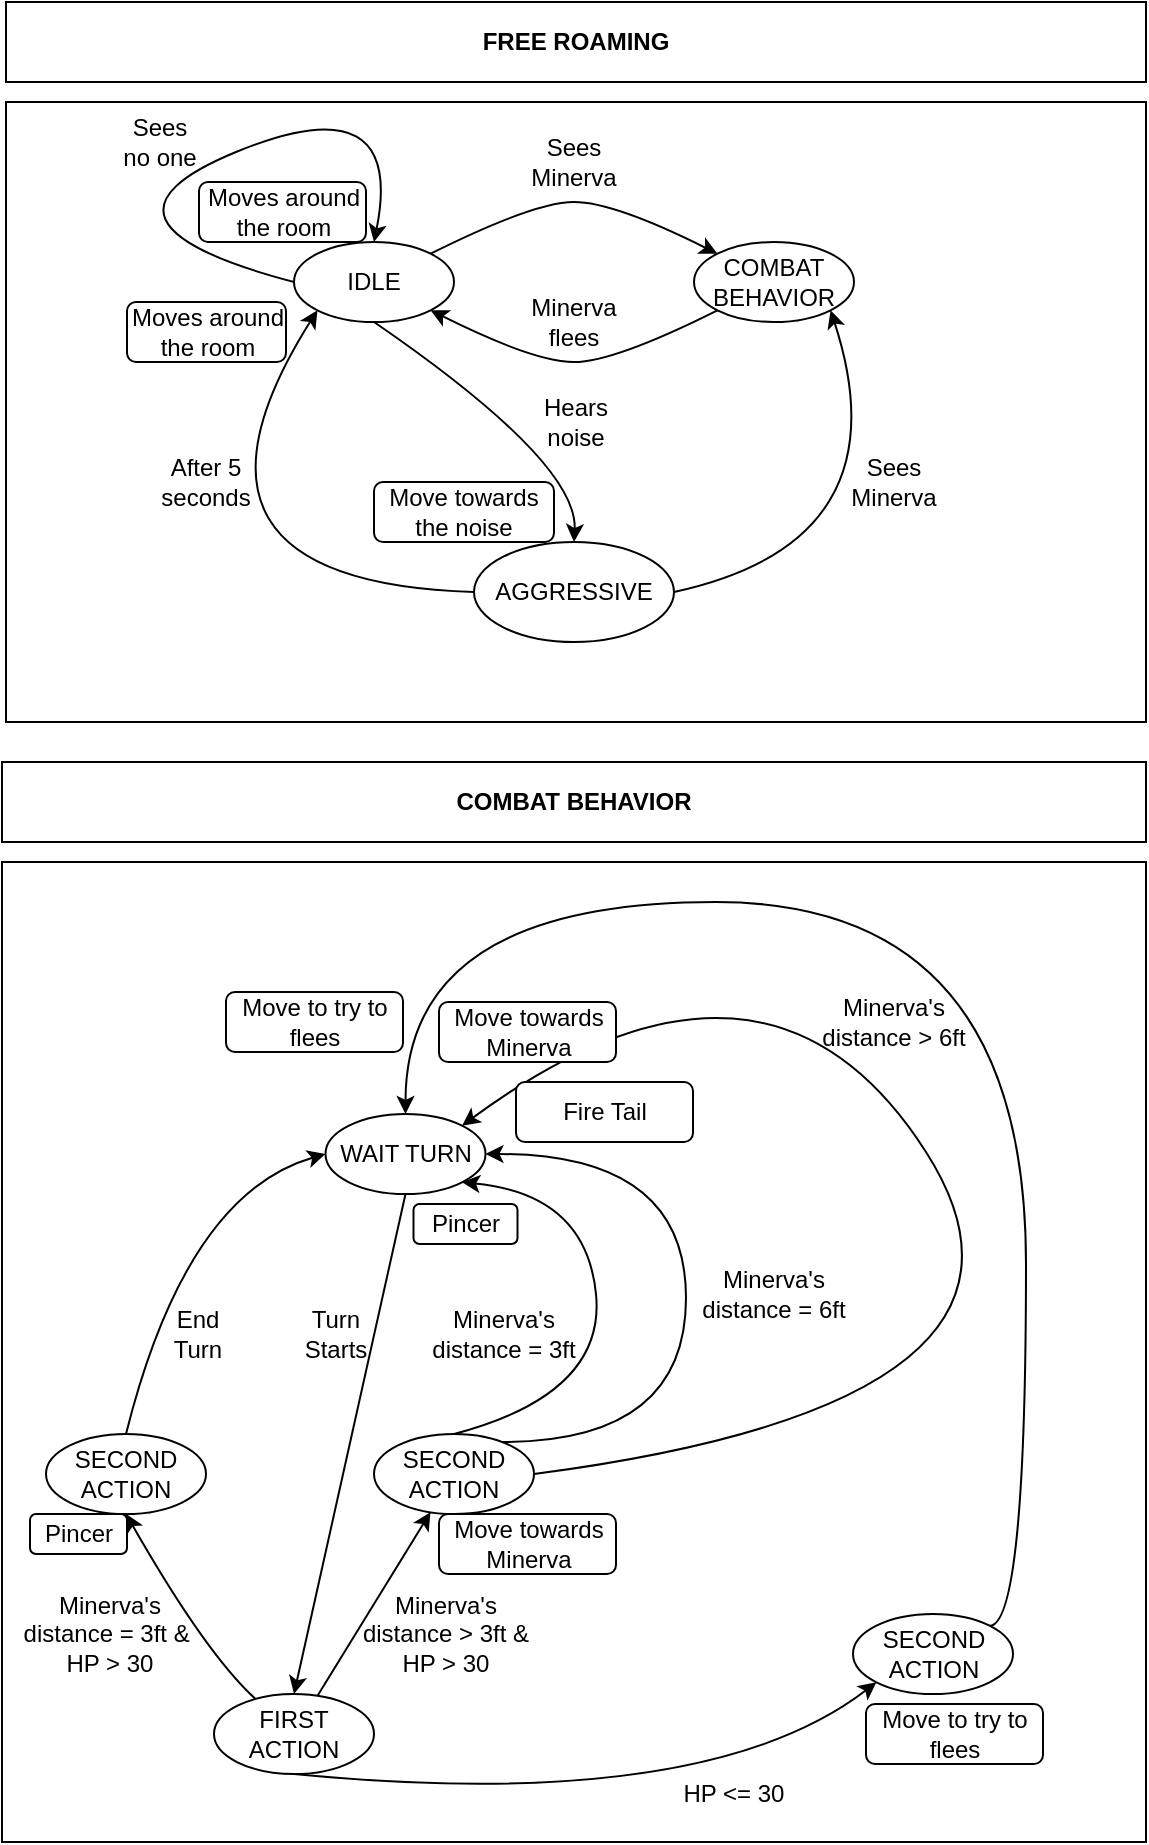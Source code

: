 <mxfile version="13.10.6" type="device"><diagram id="8gX5AlxMuqcwr_Vli5Bi" name="Page-1"><mxGraphModel dx="1422" dy="705" grid="1" gridSize="10" guides="1" tooltips="1" connect="1" arrows="1" fold="1" page="1" pageScale="1" pageWidth="827" pageHeight="1169" math="0" shadow="0"><root><mxCell id="0"/><mxCell id="1" parent="0"/><mxCell id="YDH0O2rl7Gbi4XmpD5QN-3" value="&lt;b&gt;COMBAT BEHAVIOR&lt;/b&gt;" style="rounded=0;whiteSpace=wrap;html=1;" parent="1" vertex="1"><mxGeometry x="128" y="480" width="572" height="40" as="geometry"/></mxCell><mxCell id="6dqQPeZfZddGz6Eh8Qi5-1" value="" style="rounded=0;whiteSpace=wrap;html=1;" parent="1" vertex="1"><mxGeometry x="130" y="150" width="570" height="310" as="geometry"/></mxCell><mxCell id="6dqQPeZfZddGz6Eh8Qi5-2" value="IDLE" style="ellipse;whiteSpace=wrap;html=1;" parent="1" vertex="1"><mxGeometry x="274" y="220" width="80" height="40" as="geometry"/></mxCell><mxCell id="6dqQPeZfZddGz6Eh8Qi5-3" value="COMBAT BEHAVIOR" style="ellipse;whiteSpace=wrap;html=1;" parent="1" vertex="1"><mxGeometry x="474" y="220" width="80" height="40" as="geometry"/></mxCell><mxCell id="6dqQPeZfZddGz6Eh8Qi5-4" value="" style="curved=1;endArrow=classic;html=1;entryX=0;entryY=0;entryDx=0;entryDy=0;exitX=1;exitY=0;exitDx=0;exitDy=0;" parent="1" source="6dqQPeZfZddGz6Eh8Qi5-2" target="6dqQPeZfZddGz6Eh8Qi5-3" edge="1"><mxGeometry width="50" height="50" relative="1" as="geometry"><mxPoint x="222" y="192" as="sourcePoint"/><mxPoint x="514" y="210" as="targetPoint"/><Array as="points"><mxPoint x="394" y="200"/><mxPoint x="434" y="200"/></Array></mxGeometry></mxCell><mxCell id="6dqQPeZfZddGz6Eh8Qi5-5" value="Sees Minerva" style="text;html=1;strokeColor=none;fillColor=none;align=center;verticalAlign=middle;whiteSpace=wrap;rounded=0;" parent="1" vertex="1"><mxGeometry x="394" y="170" width="40" height="20" as="geometry"/></mxCell><mxCell id="6dqQPeZfZddGz6Eh8Qi5-6" value="&lt;b&gt;FREE ROAMING&lt;/b&gt;" style="rounded=0;whiteSpace=wrap;html=1;" parent="1" vertex="1"><mxGeometry x="130" y="100" width="570" height="40" as="geometry"/></mxCell><mxCell id="6dqQPeZfZddGz6Eh8Qi5-7" value="" style="curved=1;endArrow=classic;html=1;entryX=1;entryY=1;entryDx=0;entryDy=0;exitX=0;exitY=1;exitDx=0;exitDy=0;" parent="1" source="6dqQPeZfZddGz6Eh8Qi5-3" target="6dqQPeZfZddGz6Eh8Qi5-2" edge="1"><mxGeometry width="50" height="50" relative="1" as="geometry"><mxPoint x="464" y="320" as="sourcePoint"/><mxPoint x="514" y="270" as="targetPoint"/><Array as="points"><mxPoint x="434" y="280"/><mxPoint x="394" y="280"/></Array></mxGeometry></mxCell><mxCell id="6dqQPeZfZddGz6Eh8Qi5-8" value="Minerva flees" style="text;html=1;strokeColor=none;fillColor=none;align=center;verticalAlign=middle;whiteSpace=wrap;rounded=0;" parent="1" vertex="1"><mxGeometry x="394" y="250" width="40" height="20" as="geometry"/></mxCell><mxCell id="6dqQPeZfZddGz6Eh8Qi5-9" value="" style="curved=1;endArrow=classic;html=1;exitX=0;exitY=0.5;exitDx=0;exitDy=0;entryX=0.5;entryY=0;entryDx=0;entryDy=0;" parent="1" source="6dqQPeZfZddGz6Eh8Qi5-2" target="6dqQPeZfZddGz6Eh8Qi5-2" edge="1"><mxGeometry width="50" height="50" relative="1" as="geometry"><mxPoint x="450" y="240" as="sourcePoint"/><mxPoint x="500" y="190" as="targetPoint"/><Array as="points"><mxPoint x="160" y="210"/><mxPoint x="330" y="140"/></Array></mxGeometry></mxCell><mxCell id="6dqQPeZfZddGz6Eh8Qi5-10" value="Sees no one" style="text;html=1;strokeColor=none;fillColor=none;align=center;verticalAlign=middle;whiteSpace=wrap;rounded=0;" parent="1" vertex="1"><mxGeometry x="186.5" y="160" width="40" height="20" as="geometry"/></mxCell><mxCell id="6dqQPeZfZddGz6Eh8Qi5-11" value="Moves around the room" style="rounded=1;whiteSpace=wrap;html=1;" parent="1" vertex="1"><mxGeometry x="226.5" y="190" width="83.5" height="30" as="geometry"/></mxCell><mxCell id="6dqQPeZfZddGz6Eh8Qi5-12" value="AGGRESSIVE" style="ellipse;whiteSpace=wrap;html=1;" parent="1" vertex="1"><mxGeometry x="364" y="370" width="100" height="50" as="geometry"/></mxCell><mxCell id="6dqQPeZfZddGz6Eh8Qi5-13" value="" style="curved=1;endArrow=classic;html=1;exitX=0.5;exitY=1;exitDx=0;exitDy=0;entryX=0.5;entryY=0;entryDx=0;entryDy=0;" parent="1" source="6dqQPeZfZddGz6Eh8Qi5-2" target="6dqQPeZfZddGz6Eh8Qi5-12" edge="1"><mxGeometry width="50" height="50" relative="1" as="geometry"><mxPoint x="410" y="370" as="sourcePoint"/><mxPoint x="460" y="320" as="targetPoint"/><Array as="points"><mxPoint x="416" y="330"/></Array></mxGeometry></mxCell><mxCell id="6dqQPeZfZddGz6Eh8Qi5-14" value="Hears noise" style="text;html=1;strokeColor=none;fillColor=none;align=center;verticalAlign=middle;whiteSpace=wrap;rounded=0;" parent="1" vertex="1"><mxGeometry x="395" y="300" width="40" height="20" as="geometry"/></mxCell><mxCell id="6dqQPeZfZddGz6Eh8Qi5-15" value="Move towards the noise" style="rounded=1;whiteSpace=wrap;html=1;" parent="1" vertex="1"><mxGeometry x="314" y="340" width="90" height="30" as="geometry"/></mxCell><mxCell id="6dqQPeZfZddGz6Eh8Qi5-16" value="" style="curved=1;endArrow=classic;html=1;exitX=0;exitY=0.5;exitDx=0;exitDy=0;entryX=0;entryY=1;entryDx=0;entryDy=0;" parent="1" source="6dqQPeZfZddGz6Eh8Qi5-12" target="6dqQPeZfZddGz6Eh8Qi5-2" edge="1"><mxGeometry width="50" height="50" relative="1" as="geometry"><mxPoint x="410" y="360" as="sourcePoint"/><mxPoint x="460" y="310" as="targetPoint"/><Array as="points"><mxPoint x="200" y="390"/></Array></mxGeometry></mxCell><mxCell id="6dqQPeZfZddGz6Eh8Qi5-17" value="After 5 seconds" style="text;html=1;strokeColor=none;fillColor=none;align=center;verticalAlign=middle;whiteSpace=wrap;rounded=0;" parent="1" vertex="1"><mxGeometry x="210.25" y="330" width="40" height="20" as="geometry"/></mxCell><mxCell id="6dqQPeZfZddGz6Eh8Qi5-18" value="Moves around the room" style="rounded=1;whiteSpace=wrap;html=1;" parent="1" vertex="1"><mxGeometry x="190.5" y="250" width="79.5" height="30" as="geometry"/></mxCell><mxCell id="6dqQPeZfZddGz6Eh8Qi5-19" value="" style="curved=1;endArrow=classic;html=1;exitX=1;exitY=0.5;exitDx=0;exitDy=0;entryX=1;entryY=1;entryDx=0;entryDy=0;" parent="1" source="6dqQPeZfZddGz6Eh8Qi5-12" target="6dqQPeZfZddGz6Eh8Qi5-3" edge="1"><mxGeometry width="50" height="50" relative="1" as="geometry"><mxPoint x="410" y="360" as="sourcePoint"/><mxPoint x="460" y="310" as="targetPoint"/><Array as="points"><mxPoint x="580" y="370"/></Array></mxGeometry></mxCell><mxCell id="6dqQPeZfZddGz6Eh8Qi5-20" value="Sees Minerva" style="text;html=1;strokeColor=none;fillColor=none;align=center;verticalAlign=middle;whiteSpace=wrap;rounded=0;" parent="1" vertex="1"><mxGeometry x="554" y="330" width="40" height="20" as="geometry"/></mxCell><mxCell id="6dqQPeZfZddGz6Eh8Qi5-21" value="" style="rounded=0;whiteSpace=wrap;html=1;" parent="1" vertex="1"><mxGeometry x="128" y="530" width="572" height="490" as="geometry"/></mxCell><mxCell id="6dqQPeZfZddGz6Eh8Qi5-22" value="WAIT TURN" style="ellipse;whiteSpace=wrap;html=1;" parent="1" vertex="1"><mxGeometry x="289.75" y="656" width="80" height="40" as="geometry"/></mxCell><mxCell id="6dqQPeZfZddGz6Eh8Qi5-23" value="FIRST ACTION" style="ellipse;whiteSpace=wrap;html=1;" parent="1" vertex="1"><mxGeometry x="234" y="946" width="80" height="40" as="geometry"/></mxCell><mxCell id="6dqQPeZfZddGz6Eh8Qi5-24" value="Turn Starts" style="text;html=1;strokeColor=none;fillColor=none;align=center;verticalAlign=middle;whiteSpace=wrap;rounded=0;" parent="1" vertex="1"><mxGeometry x="274.5" y="756" width="40" height="20" as="geometry"/></mxCell><mxCell id="6dqQPeZfZddGz6Eh8Qi5-25" value="SECOND ACTION" style="ellipse;whiteSpace=wrap;html=1;" parent="1" vertex="1"><mxGeometry x="150" y="816" width="80" height="40" as="geometry"/></mxCell><mxCell id="1xnQNxJjklzZsHYVbf8--2" style="edgeStyle=orthogonalEdgeStyle;orthogonalLoop=1;jettySize=auto;html=1;entryX=1;entryY=0.5;entryDx=0;entryDy=0;curved=1;" edge="1" parent="1" source="6dqQPeZfZddGz6Eh8Qi5-26" target="6dqQPeZfZddGz6Eh8Qi5-22"><mxGeometry relative="1" as="geometry"><Array as="points"><mxPoint x="470" y="820"/><mxPoint x="470" y="676"/></Array></mxGeometry></mxCell><mxCell id="6dqQPeZfZddGz6Eh8Qi5-26" value="SECOND ACTION" style="ellipse;whiteSpace=wrap;html=1;" parent="1" vertex="1"><mxGeometry x="314" y="816" width="80" height="40" as="geometry"/></mxCell><mxCell id="6dqQPeZfZddGz6Eh8Qi5-27" value="" style="endArrow=classic;html=1;entryX=0.5;entryY=0;entryDx=0;entryDy=0;exitX=0.5;exitY=1;exitDx=0;exitDy=0;" parent="1" source="6dqQPeZfZddGz6Eh8Qi5-22" target="6dqQPeZfZddGz6Eh8Qi5-23" edge="1"><mxGeometry width="50" height="50" relative="1" as="geometry"><mxPoint x="379.75" y="646" as="sourcePoint"/><mxPoint x="429.75" y="596" as="targetPoint"/></mxGeometry></mxCell><mxCell id="6dqQPeZfZddGz6Eh8Qi5-28" value="" style="curved=1;endArrow=classic;html=1;entryX=0.5;entryY=1;entryDx=0;entryDy=0;" parent="1" source="6dqQPeZfZddGz6Eh8Qi5-23" target="6dqQPeZfZddGz6Eh8Qi5-25" edge="1"><mxGeometry width="50" height="50" relative="1" as="geometry"><mxPoint x="379.75" y="646" as="sourcePoint"/><mxPoint x="429.75" y="596" as="targetPoint"/><Array as="points"><mxPoint x="230" y="926"/></Array></mxGeometry></mxCell><mxCell id="6dqQPeZfZddGz6Eh8Qi5-29" value="" style="endArrow=classic;html=1;arcSize=20;rounded=0;" parent="1" source="6dqQPeZfZddGz6Eh8Qi5-23" target="6dqQPeZfZddGz6Eh8Qi5-26" edge="1"><mxGeometry width="50" height="50" relative="1" as="geometry"><mxPoint x="589.75" y="701" as="sourcePoint"/><mxPoint x="549.75" y="761" as="targetPoint"/><Array as="points"/></mxGeometry></mxCell><mxCell id="6dqQPeZfZddGz6Eh8Qi5-30" value="Minerva's distance = 3ft &amp;amp;&amp;nbsp;&lt;br&gt;HP &amp;gt; 30" style="text;html=1;strokeColor=none;fillColor=none;align=center;verticalAlign=middle;whiteSpace=wrap;rounded=0;" parent="1" vertex="1"><mxGeometry x="136.5" y="906" width="90" height="20" as="geometry"/></mxCell><mxCell id="6dqQPeZfZddGz6Eh8Qi5-31" value="Pincer" style="rounded=1;whiteSpace=wrap;html=1;" parent="1" vertex="1"><mxGeometry x="142" y="856" width="48.5" height="20" as="geometry"/></mxCell><mxCell id="6dqQPeZfZddGz6Eh8Qi5-32" value="Minerva's distance &amp;gt; 3ft &amp;amp; HP &amp;gt; 30" style="text;html=1;strokeColor=none;fillColor=none;align=center;verticalAlign=middle;whiteSpace=wrap;rounded=0;" parent="1" vertex="1"><mxGeometry x="305" y="906" width="90" height="20" as="geometry"/></mxCell><mxCell id="6dqQPeZfZddGz6Eh8Qi5-33" value="Move towards Minerva" style="rounded=1;whiteSpace=wrap;html=1;" parent="1" vertex="1"><mxGeometry x="346.5" y="856" width="88.5" height="30" as="geometry"/></mxCell><mxCell id="6dqQPeZfZddGz6Eh8Qi5-34" value="" style="curved=1;endArrow=classic;html=1;entryX=0;entryY=0.5;entryDx=0;entryDy=0;exitX=0.5;exitY=0;exitDx=0;exitDy=0;" parent="1" source="6dqQPeZfZddGz6Eh8Qi5-25" target="6dqQPeZfZddGz6Eh8Qi5-22" edge="1"><mxGeometry width="50" height="50" relative="1" as="geometry"><mxPoint x="79.75" y="876" as="sourcePoint"/><mxPoint x="129.75" y="826" as="targetPoint"/><Array as="points"><mxPoint x="220" y="696"/></Array></mxGeometry></mxCell><mxCell id="6dqQPeZfZddGz6Eh8Qi5-35" value="" style="curved=1;endArrow=classic;html=1;exitX=1;exitY=0.5;exitDx=0;exitDy=0;entryX=1;entryY=0;entryDx=0;entryDy=0;" parent="1" source="6dqQPeZfZddGz6Eh8Qi5-26" target="6dqQPeZfZddGz6Eh8Qi5-22" edge="1"><mxGeometry width="50" height="50" relative="1" as="geometry"><mxPoint x="469.75" y="861" as="sourcePoint"/><mxPoint x="519.75" y="811" as="targetPoint"/><Array as="points"><mxPoint x="670" y="800"/><mxPoint x="510" y="550"/></Array></mxGeometry></mxCell><mxCell id="6dqQPeZfZddGz6Eh8Qi5-36" value="End Turn" style="text;html=1;strokeColor=none;fillColor=none;align=center;verticalAlign=middle;whiteSpace=wrap;rounded=0;" parent="1" vertex="1"><mxGeometry x="205.75" y="756" width="40" height="20" as="geometry"/></mxCell><mxCell id="6dqQPeZfZddGz6Eh8Qi5-37" value="Minerva's distance &amp;gt; 6ft" style="text;html=1;strokeColor=none;fillColor=none;align=center;verticalAlign=middle;whiteSpace=wrap;rounded=0;" parent="1" vertex="1"><mxGeometry x="534" y="600" width="80" height="20" as="geometry"/></mxCell><mxCell id="6dqQPeZfZddGz6Eh8Qi5-38" value="" style="curved=1;endArrow=classic;html=1;exitX=0.5;exitY=0;exitDx=0;exitDy=0;entryX=1;entryY=1;entryDx=0;entryDy=0;" parent="1" source="6dqQPeZfZddGz6Eh8Qi5-26" target="6dqQPeZfZddGz6Eh8Qi5-22" edge="1"><mxGeometry width="50" height="50" relative="1" as="geometry"><mxPoint x="359.75" y="826" as="sourcePoint"/><mxPoint x="409.75" y="776" as="targetPoint"/><Array as="points"><mxPoint x="430" y="796"/><mxPoint x="420" y="696"/></Array></mxGeometry></mxCell><mxCell id="6dqQPeZfZddGz6Eh8Qi5-39" value="Minerva's distance = 3ft" style="text;html=1;strokeColor=none;fillColor=none;align=center;verticalAlign=middle;whiteSpace=wrap;rounded=0;" parent="1" vertex="1"><mxGeometry x="333.75" y="756" width="90" height="20" as="geometry"/></mxCell><mxCell id="6dqQPeZfZddGz6Eh8Qi5-40" value="Pincer" style="rounded=1;whiteSpace=wrap;html=1;" parent="1" vertex="1"><mxGeometry x="333.75" y="701" width="52" height="20" as="geometry"/></mxCell><mxCell id="6dqQPeZfZddGz6Eh8Qi5-41" value="Move towards Minerva" style="rounded=1;whiteSpace=wrap;html=1;" parent="1" vertex="1"><mxGeometry x="346.5" y="600" width="88.5" height="30" as="geometry"/></mxCell><mxCell id="ncMIdfV3lOw45Zm9ngem-10" style="edgeStyle=orthogonalEdgeStyle;orthogonalLoop=1;jettySize=auto;html=1;entryX=0.5;entryY=0;entryDx=0;entryDy=0;curved=1;exitX=1;exitY=0;exitDx=0;exitDy=0;" parent="1" source="6dqQPeZfZddGz6Eh8Qi5-42" target="6dqQPeZfZddGz6Eh8Qi5-22" edge="1"><mxGeometry relative="1" as="geometry"><Array as="points"><mxPoint x="640" y="912"/><mxPoint x="640" y="550"/><mxPoint x="330" y="550"/></Array></mxGeometry></mxCell><mxCell id="6dqQPeZfZddGz6Eh8Qi5-42" value="SECOND ACTION" style="ellipse;whiteSpace=wrap;html=1;" parent="1" vertex="1"><mxGeometry x="553.5" y="906" width="80" height="40" as="geometry"/></mxCell><mxCell id="6dqQPeZfZddGz6Eh8Qi5-44" value="" style="curved=1;endArrow=classic;html=1;exitX=0.5;exitY=1;exitDx=0;exitDy=0;entryX=0;entryY=1;entryDx=0;entryDy=0;" parent="1" source="6dqQPeZfZddGz6Eh8Qi5-23" target="6dqQPeZfZddGz6Eh8Qi5-42" edge="1"><mxGeometry width="50" height="50" relative="1" as="geometry"><mxPoint x="459.5" y="816" as="sourcePoint"/><mxPoint x="509.5" y="766" as="targetPoint"/><Array as="points"><mxPoint x="479.5" y="1006"/></Array></mxGeometry></mxCell><mxCell id="6dqQPeZfZddGz6Eh8Qi5-45" value="HP &amp;lt;= 30" style="text;html=1;strokeColor=none;fillColor=none;align=center;verticalAlign=middle;whiteSpace=wrap;rounded=0;" parent="1" vertex="1"><mxGeometry x="464" y="986" width="59.75" height="20" as="geometry"/></mxCell><mxCell id="6dqQPeZfZddGz6Eh8Qi5-46" value="Move to try to flees" style="rounded=1;whiteSpace=wrap;html=1;" parent="1" vertex="1"><mxGeometry x="560" y="951" width="88.5" height="30" as="geometry"/></mxCell><mxCell id="6dqQPeZfZddGz6Eh8Qi5-49" value="Move to try to flees" style="rounded=1;whiteSpace=wrap;html=1;" parent="1" vertex="1"><mxGeometry x="240" y="595" width="88.5" height="30" as="geometry"/></mxCell><mxCell id="1xnQNxJjklzZsHYVbf8--3" value="Minerva's distance = 6ft" style="text;html=1;strokeColor=none;fillColor=none;align=center;verticalAlign=middle;whiteSpace=wrap;rounded=0;" vertex="1" parent="1"><mxGeometry x="473.5" y="736" width="80" height="20" as="geometry"/></mxCell><mxCell id="1xnQNxJjklzZsHYVbf8--4" value="Fire Tail" style="rounded=1;whiteSpace=wrap;html=1;" vertex="1" parent="1"><mxGeometry x="385" y="640" width="88.5" height="30" as="geometry"/></mxCell></root></mxGraphModel></diagram></mxfile>